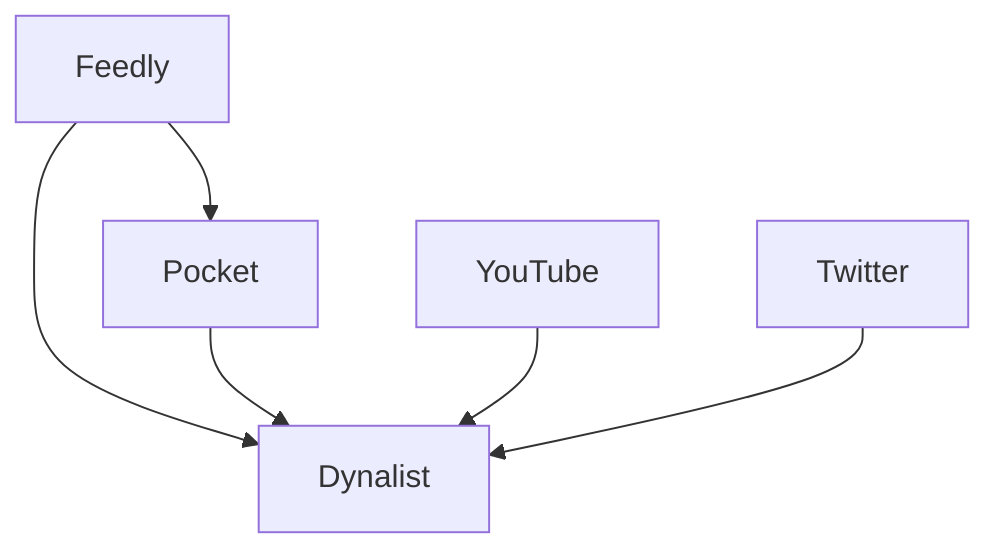 graph TD
    Feedly --> Pocket
    Feedly --> Dynalist
    Pocket --> Dynalist
    YouTube --> Dynalist
    Twitter --> Dynalist